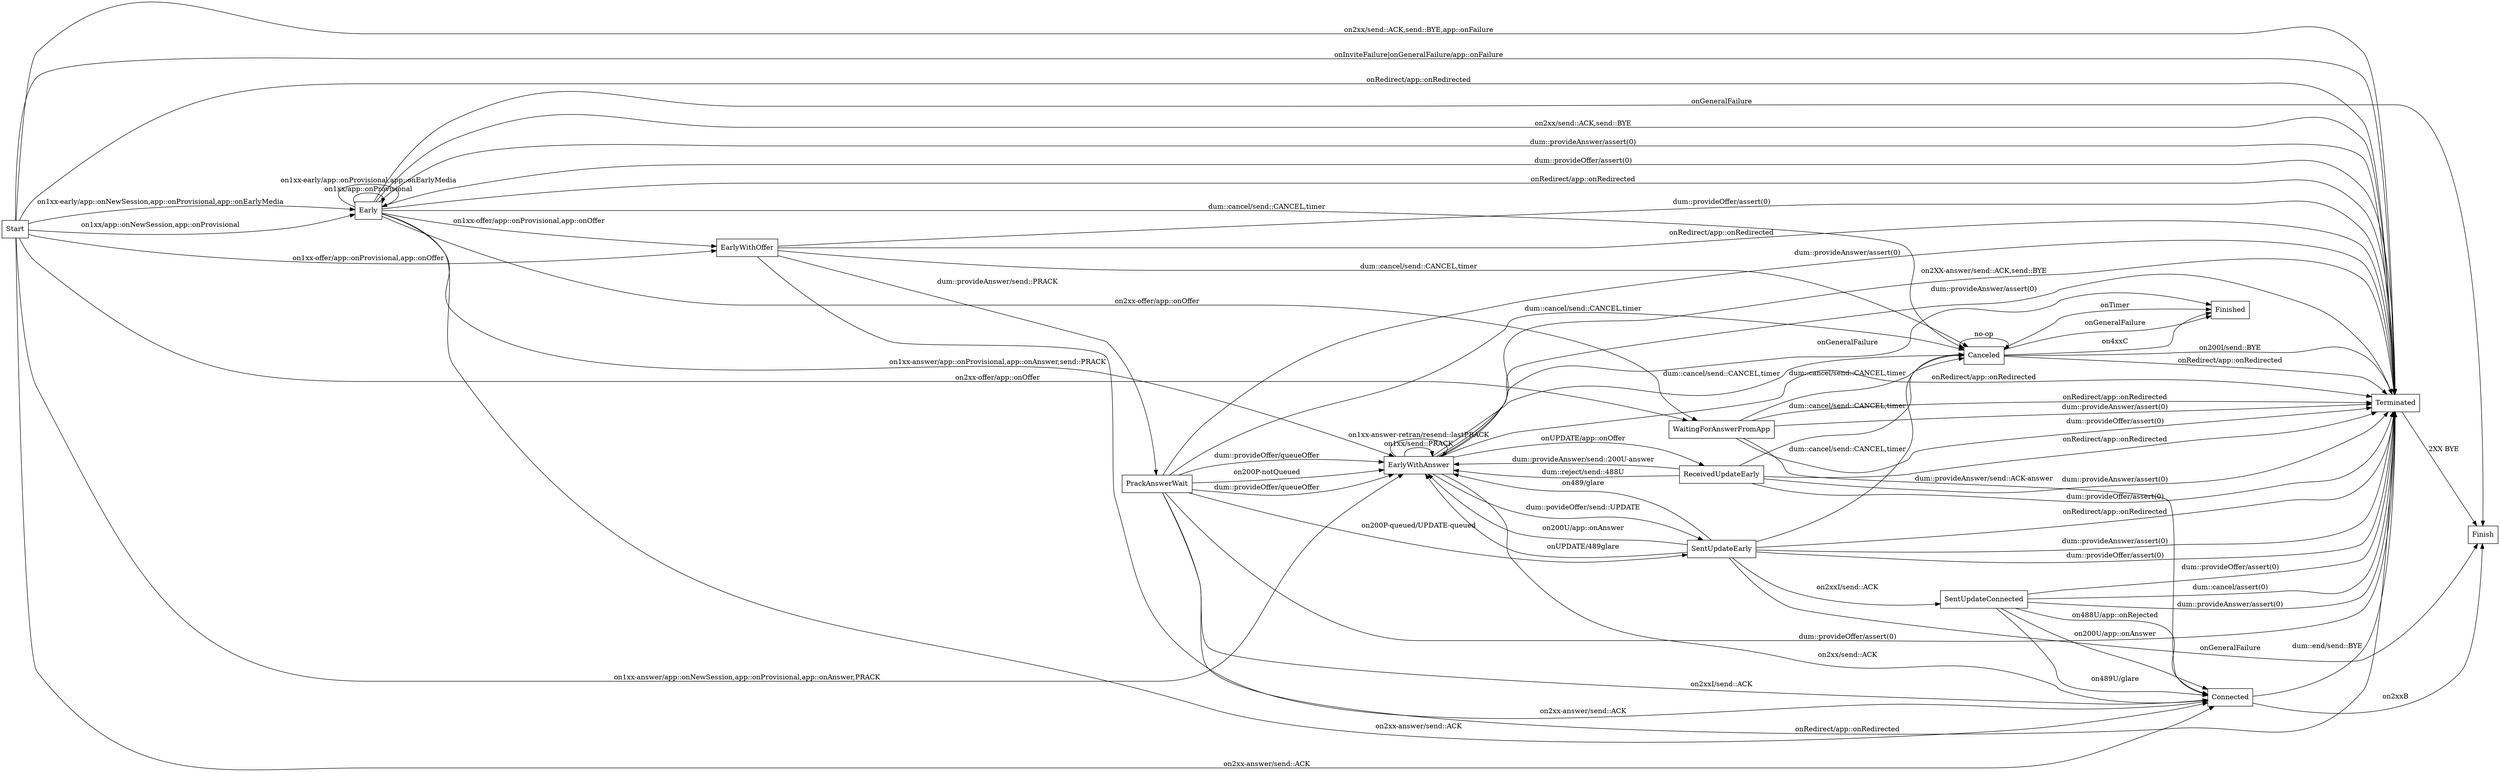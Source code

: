 //  names start with cap are states
//  names start with app:: are appliction handlers
//  names start with dum:: are dum interface to application
//  names start with lower case are actions
//  names start with on are events

digraph UAC {
    rankdir=LR;
    node [shape = box];

    // create a timer in the DialogSet when 1xx is received including 100
    Start -> Early                          [ label = "on1xx/app::onNewSession,app::onProvisional" ];
    Start -> Early                          [ label = "on1xx-early/app::onNewSession,app::onProvisional,app::onEarlyMedia" ];
    Start -> EarlyWithOffer                 [ label = "on1xx-offer/app::onProvisional,app::onOffer" ];
    Start -> EarlyWithAnswer                [ label = "on1xx-answer/app::onNewSession,app::onProvisional,app::onAnswer,PRACK" ];
    Start -> WaitingForAnswerFromApp        [ label = "on2xx-offer/app::onOffer" ];
    Start -> Connected                      [ label = "on2xx-answer/send::ACK" ];
    Start -> Terminated                     [ label = "on2xx/send::ACK,send::BYE,app::onFailure" ];
    Start -> Terminated                     [ label = "onInviteFailure|onGeneralFailure/app::onFailure" ];
    Start -> Terminated                     [ label = "onRedirect/app::onRedirected" ];

    Early -> Early                          [ label = "on1xx/app::onProvisional" ];
    Early -> Early                          [ label = "on1xx-early/app::onProvisional,app::onEarlyMedia" ];
    Early -> EarlyWithOffer                 [ label = "on1xx-offer/app::onProvisional,app::onOffer" ];
    Early -> EarlyWithAnswer                [ label = "on1xx-answer/app::onProvisional,app::onAnswer,send::PRACK" ];
    Early -> WaitingForAnswerFromApp        [ label = "on2xx-offer/app::onOffer" ];
    Early -> Connected                      [ label = "on2xx-answer/send::ACK" ];
    Early -> Terminated                     [ label = "on2xx/send::ACK,send::BYE" ];
    Early -> Finish                         [ label = "onGeneralFailure" ];
    Early -> Terminated                     [ label = "onRedirect/app::onRedirected" ];
    Early -> Canceled                       [ label = "dum::cancel/send::CANCEL,timer" ];
    Early -> Terminated                     [ label = "dum::provideAnswer/assert(0)" ];
    Early -> Terminated                     [ label = "dum::provideOffer/assert(0)" ];

    EarlyWithOffer -> Connected             [ label = "on2xx-answer/send::ACK" ];
    EarlyWithOffer -> Terminated            [ label = "onRedirect/app::onRedirected" ];
    //  Ken's note:
    //  Rohan says, the first 180 an UAS is to respond to an INVITE w/offer, must contain an answer.
    EarlyWithOffer -> PrackAnswerWait       [ label = "dum::provideAnswer/send::PRACK" ];
    EarlyWithOffer -> Terminated            [ label = "dum::provideOffer/assert(0)" ];
    EarlyWithOffer -> Canceled              [ label = "dum::cancel/send::CANCEL,timer" ];

    EarlyWithAnswer -> Connected            [ label = "on2xx/send::ACK" ];
    EarlyWithAnswer -> EarlyWithAnswer      [ label = "on1xx/send::PRACK" ];
    EarlyWithAnswer -> EarlyWithAnswer      [ label = "on1xx-answer-retran/resend::lastPRACK" ];
    // Can I send the UPDATE before I get 200/PRACK
    EarlyWithAnswer -> ReceivedUpdateEarly  [ label = "onUPDATE/app::onOffer" ];
    EarlyWithAnswer -> Terminated           [ label = "on2XX-answer/send::ACK,send::BYE" ];
    EarlyWithAnswer -> Finished             [ label = "onGeneralFailure" ];
    EarlyWithAnswer -> Terminated           [ label = "dum::provideAnswer/assert(0)" ];
    EarlyWithAnswer -> SentUpdateEarly      [ label = "dum::povideOffer/send::UPDATE" ];
    EarlyWithAnswer -> Canceled             [ label = "dum::cancel/send::CANCEL,timer" ];
    EarlyWithAnswer -> Terminated           [ label = "onRedirect/app::onRedirected" ];

    SentUpdateEarly -> EarlyWithAnswer      [ label = "on200U/app::onAnswer" ];
    SentUpdateEarly -> EarlyWithAnswer      [ label = "onUPDATE/489glare" ];
    SentUpdateEarly -> EarlyWithAnswer      [ label = "on489/glare" ];
    SentUpdateEarly -> SentUpdateConnected  [ label = "on2xxI/send::ACK" ];
    SentUpdateEarly -> Finish               [ label = "onGeneralFailure" ];
    SentUpdateEarly -> Canceled             [ label = "dum::cancel/send::CANCEL,timer" ];
    SentUpdateEarly -> Terminated           [ label = "dum::provideAnswer/assert(0)" ];
    SentUpdateEarly -> Terminated           [ label = "dum::provideOffer/assert(0)" ];
    SentUpdateEarly -> Terminated           [ label = "onRedirect/app::onRedirected" ];

    SentUpdateConnected -> Connected        [ label = "on200U/app::onAnswer" ];
    SentUpdateConnected -> Connected        [ label = "on488U/app::onRejected" ];
    SentUpdateConnected -> Connected        [ label = "on489U/glare" ];
    SentUpdateConnected -> Terminated       [ label = "dum::cancel/assert(0)" ];
    SentUpdateConnected -> Terminated       [ label = "dum::provideAnswer/assert(0)" ];
    SentUpdateConnected -> Terminated       [ label = "dum::provideOffer/assert(0)" ];

    ReceivedUpdateEarly -> Terminated       [ label = "onRedirect/app::onRedirected" ];
    ReceivedUpdateEarly -> EarlyWithAnswer  [ label = "dum::provideAnswer/send::200U-answer" ];
    ReceivedUpdateEarly -> EarlyWithAnswer  [ label = "dum::reject/send::488U" ];
    ReceivedUpdateEarly -> Canceled         [ label = "dum::cancel/send::CANCEL,timer" ];
    ReceivedUpdateEarly -> Terminated       [ label = "dum::provideAnswer/assert(0)" ];
    ReceivedUpdateEarly -> Terminated       [ label = "dum::provideOffer/assert(0)" ];

    WaitingForAnswerFromApp -> Connected    [ label = "dum::provideAnswer/send::ACK-answer" ];
    WaitingForAnswerFromApp -> Terminated   [ label = "onRedirect/app::onRedirected" ];
    WaitingForAnswerFromApp -> Canceled     [ label = "dum::cancel/send::CANCEL,timer" ];
    WaitingForAnswerFromApp -> Terminated   [ label = "dum::provideAnswer/assert(0)" ];
    WaitingForAnswerFromApp -> Terminated   [ label = "dum::provideOffer/assert(0)" ];

    PrackAnswerWait -> EarlyWithAnswer      [ label = "dum::provideOffer/queueOffer" ];
    PrackAnswerWait -> SentUpdateEarly      [ label = "on200P-queued/UPDATE-queued" ];
    PrackAnswerWait -> EarlyWithAnswer      [ label = "on200P-notQueued" ];
    PrackAnswerWait -> Connected            [ label = "on2xxI/send::ACK" ];
    PrackAnswerWait -> Terminated           [ label = "onRedirect/app::onRedirected" ];
    PrackAnswerWait -> EarlyWithAnswer      [ label = "dum::provideOffer/queueOffer" ];

    PrackAnswerWait -> Canceled             [ label = "dum::cancel/send::CANCEL,timer" ];
    PrackAnswerWait -> Terminated           [ label = "dum::provideAnswer/assert(0)" ];
    PrackAnswerWait -> Terminated           [ label = "dum::provideOffer/assert(0)" ];

    Canceled -> Finished                    [ label = "onTimer" ];
    Canceled -> Finished                    [ label = "onGeneralFailure" ];
    Canceled -> Finished                    [ label = "on4xxC" ];
    Canceled -> Terminated                  [ label = "on200I/send::BYE" ];
    Canceled -> Canceled                    [ label = "no-op" ];
    Canceled -> Terminated                  [ label = "onRedirect/app::onRedirected" ];

    Connected -> Terminated                 [ label = "dum::end/send::BYE" ];
    Connected -> Finish                     [ label = "on2xxB" ];

    Terminated -> Finish                    [ label = "2XX BYE" ];
}
